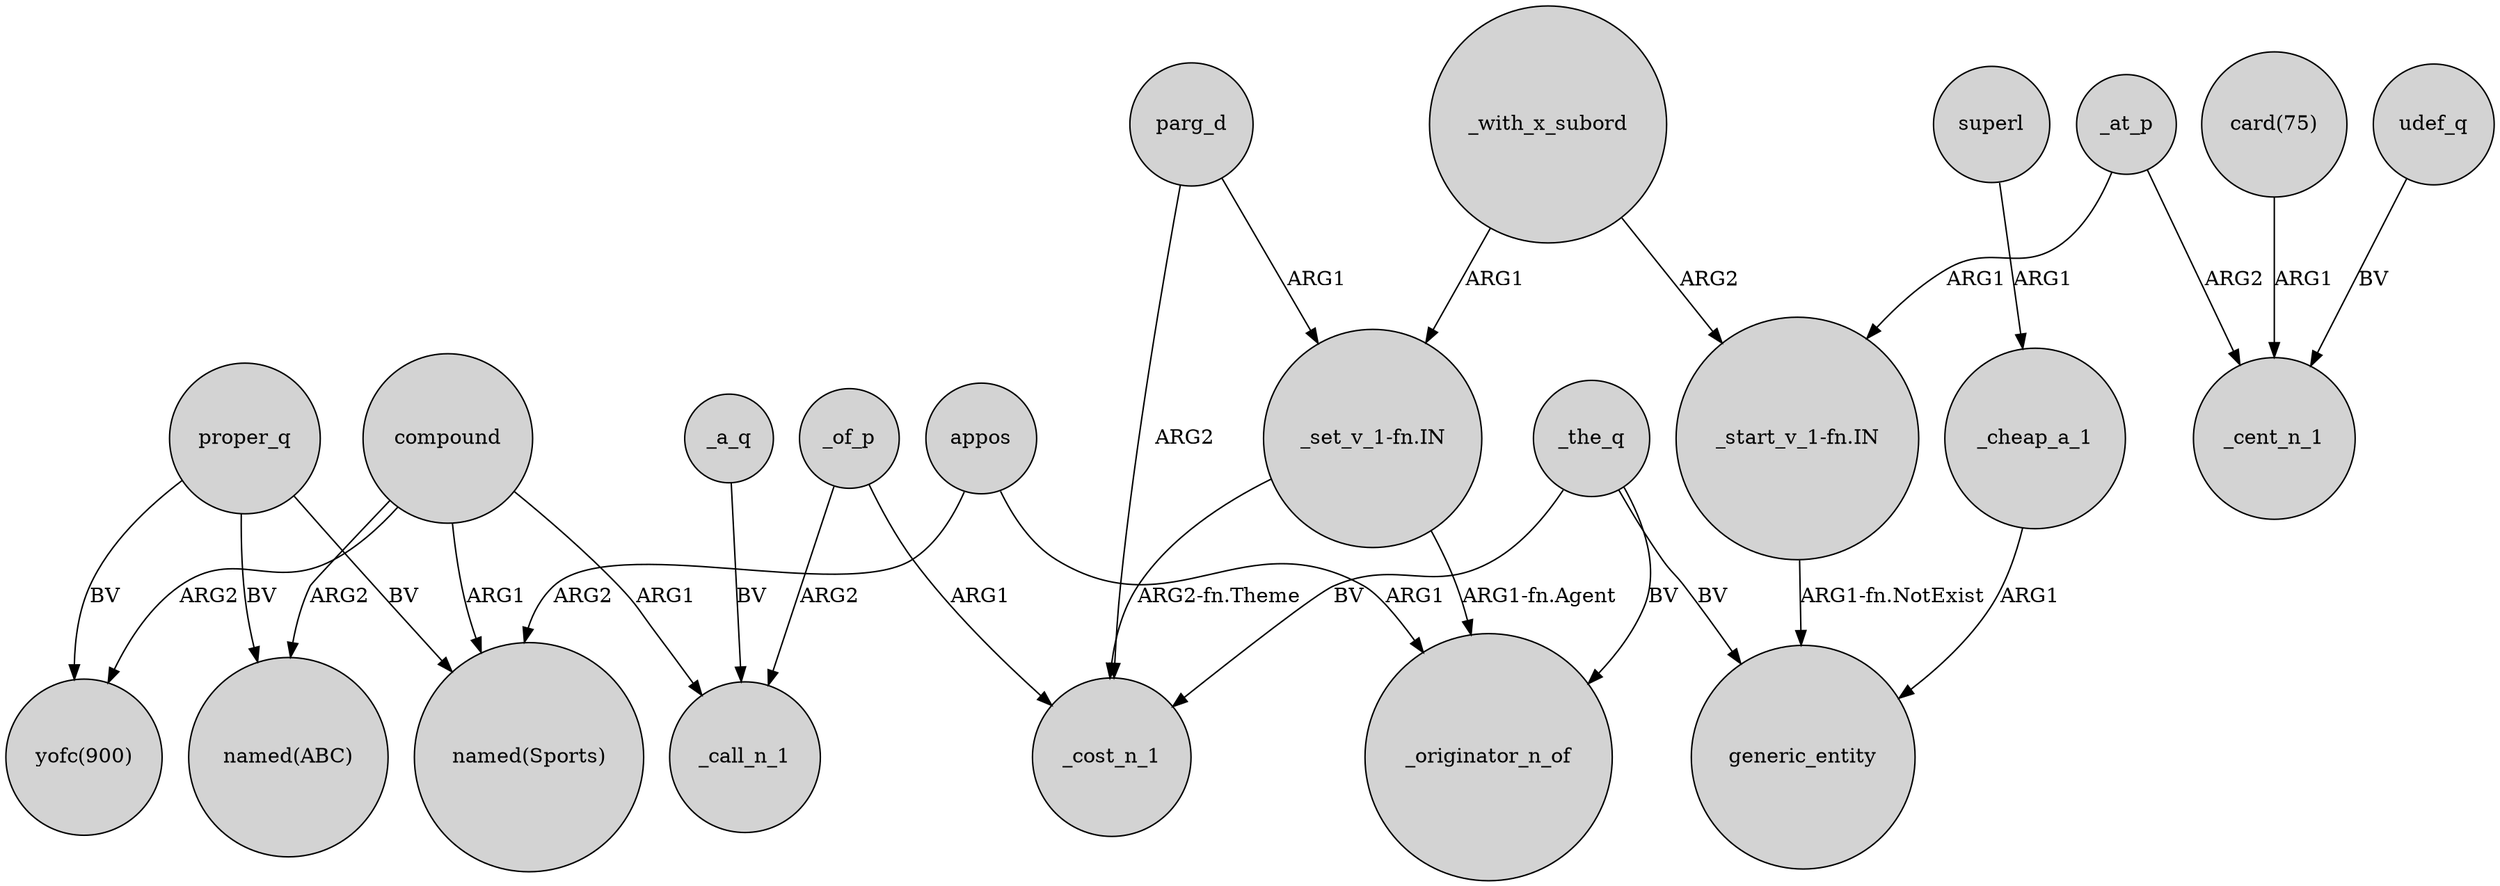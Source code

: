 digraph {
	node [shape=circle style=filled]
	appos -> "named(Sports)" [label=ARG2]
	"card(75)" -> _cent_n_1 [label=ARG1]
	_the_q -> generic_entity [label=BV]
	_cheap_a_1 -> generic_entity [label=ARG1]
	proper_q -> "named(Sports)" [label=BV]
	"_start_v_1-fn.IN" -> generic_entity [label="ARG1-fn.NotExist"]
	"_set_v_1-fn.IN" -> _originator_n_of [label="ARG1-fn.Agent"]
	_with_x_subord -> "_start_v_1-fn.IN" [label=ARG2]
	superl -> _cheap_a_1 [label=ARG1]
	proper_q -> "yofc(900)" [label=BV]
	_the_q -> _originator_n_of [label=BV]
	_at_p -> "_start_v_1-fn.IN" [label=ARG1]
	_of_p -> _call_n_1 [label=ARG2]
	_with_x_subord -> "_set_v_1-fn.IN" [label=ARG1]
	parg_d -> _cost_n_1 [label=ARG2]
	udef_q -> _cent_n_1 [label=BV]
	_the_q -> _cost_n_1 [label=BV]
	_of_p -> _cost_n_1 [label=ARG1]
	appos -> _originator_n_of [label=ARG1]
	_a_q -> _call_n_1 [label=BV]
	compound -> "named(Sports)" [label=ARG1]
	compound -> "named(ABC)" [label=ARG2]
	"_set_v_1-fn.IN" -> _cost_n_1 [label="ARG2-fn.Theme"]
	proper_q -> "named(ABC)" [label=BV]
	compound -> "yofc(900)" [label=ARG2]
	compound -> _call_n_1 [label=ARG1]
	_at_p -> _cent_n_1 [label=ARG2]
	parg_d -> "_set_v_1-fn.IN" [label=ARG1]
}

